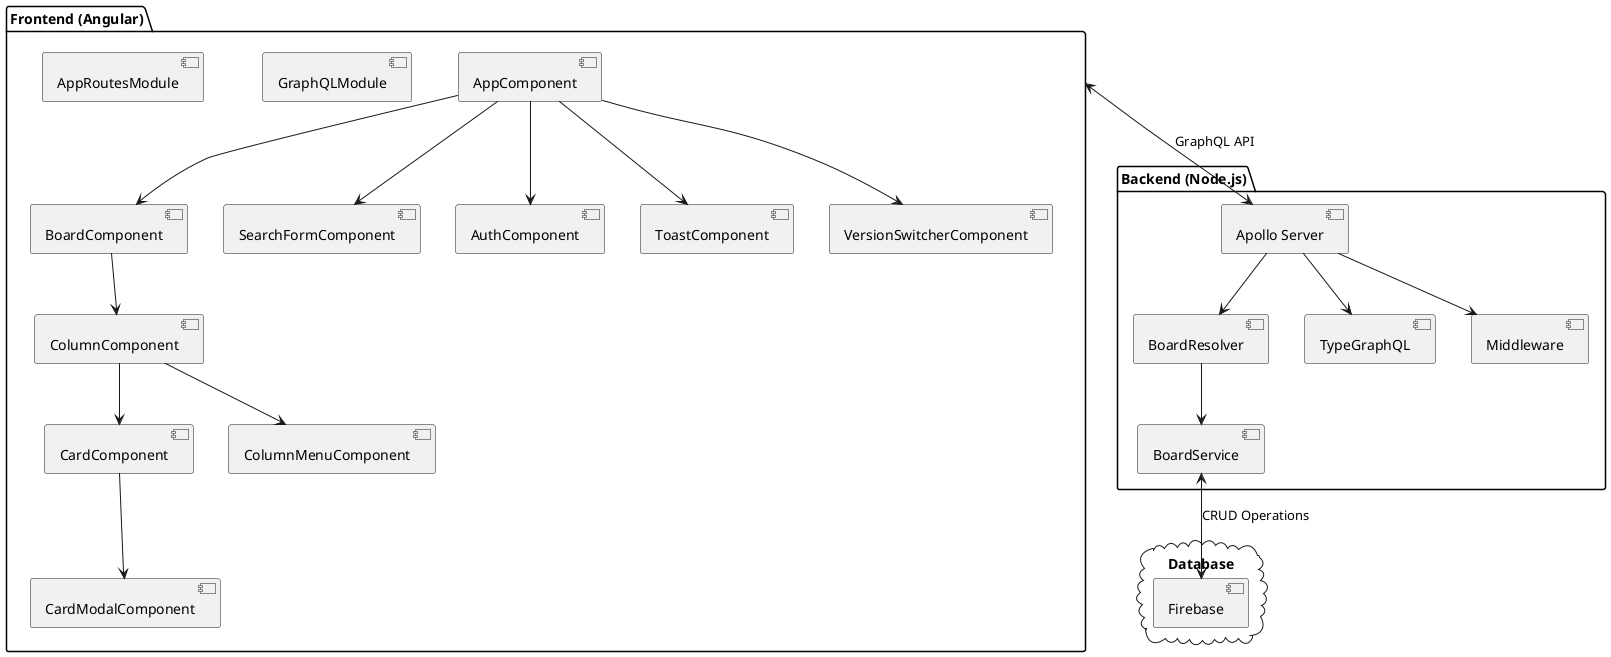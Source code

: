 @startuml Diagrama de Componentes do Kanban

package "Frontend (Angular)" {
  [AppComponent]
  [BoardComponent]
  [ColumnComponent]
  [CardComponent]
  [CardModalComponent]
  [ColumnMenuComponent]
  [SearchFormComponent]
  [AuthComponent]
  [ToastComponent]
  [VersionSwitcherComponent]
  [GraphQLModule]
  [AppRoutesModule]
}

' Conexões no frontend
AppComponent --> BoardComponent
BoardComponent --> ColumnComponent
ColumnComponent --> CardComponent
ColumnComponent --> ColumnMenuComponent
AppComponent --> SearchFormComponent
CardComponent --> CardModalComponent
AppComponent --> ToastComponent
AppComponent --> VersionSwitcherComponent
AppComponent --> AuthComponent

package "Backend (Node.js)" {
  [Apollo Server]
  [BoardResolver]
  [BoardService]
  [TypeGraphQL]
  [Middleware]
}

' Conexões no backend
[Apollo Server] --> BoardResolver
BoardResolver --> BoardService
[Apollo Server] --> TypeGraphQL
[Apollo Server] --> Middleware

cloud "Database" {
  [Firebase]
}

' Conexões entre sistemas
[Frontend (Angular)] <--> [Apollo Server] : GraphQL API
BoardService <--> [Firebase] : CRUD Operations

@enduml 